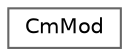 digraph "Graphical Class Hierarchy"
{
 // LATEX_PDF_SIZE
  bgcolor="transparent";
  edge [fontname=Helvetica,fontsize=10,labelfontname=Helvetica,labelfontsize=10];
  node [fontname=Helvetica,fontsize=10,shape=box,height=0.2,width=0.4];
  rankdir="LR";
  Node0 [id="Node000000",label="CmMod",height=0.2,width=0.4,color="grey40", fillcolor="white", style="filled",URL="$class_cm_mod.html",tooltip="The CmMod class duplicates the data structures in the Fortran CMMOD module defined in COMU...."];
}
